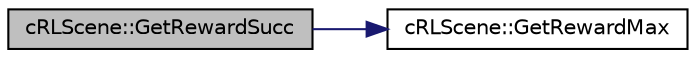 digraph "cRLScene::GetRewardSucc"
{
 // LATEX_PDF_SIZE
  edge [fontname="Helvetica",fontsize="10",labelfontname="Helvetica",labelfontsize="10"];
  node [fontname="Helvetica",fontsize="10",shape=record];
  rankdir="LR";
  Node1 [label="cRLScene::GetRewardSucc",height=0.2,width=0.4,color="black", fillcolor="grey75", style="filled", fontcolor="black",tooltip=" "];
  Node1 -> Node2 [color="midnightblue",fontsize="10",style="solid",fontname="Helvetica"];
  Node2 [label="cRLScene::GetRewardMax",height=0.2,width=0.4,color="black", fillcolor="white", style="filled",URL="$classc_r_l_scene.html#ad1639b09d2fb8ef6013208bea731d6c2",tooltip=" "];
}

